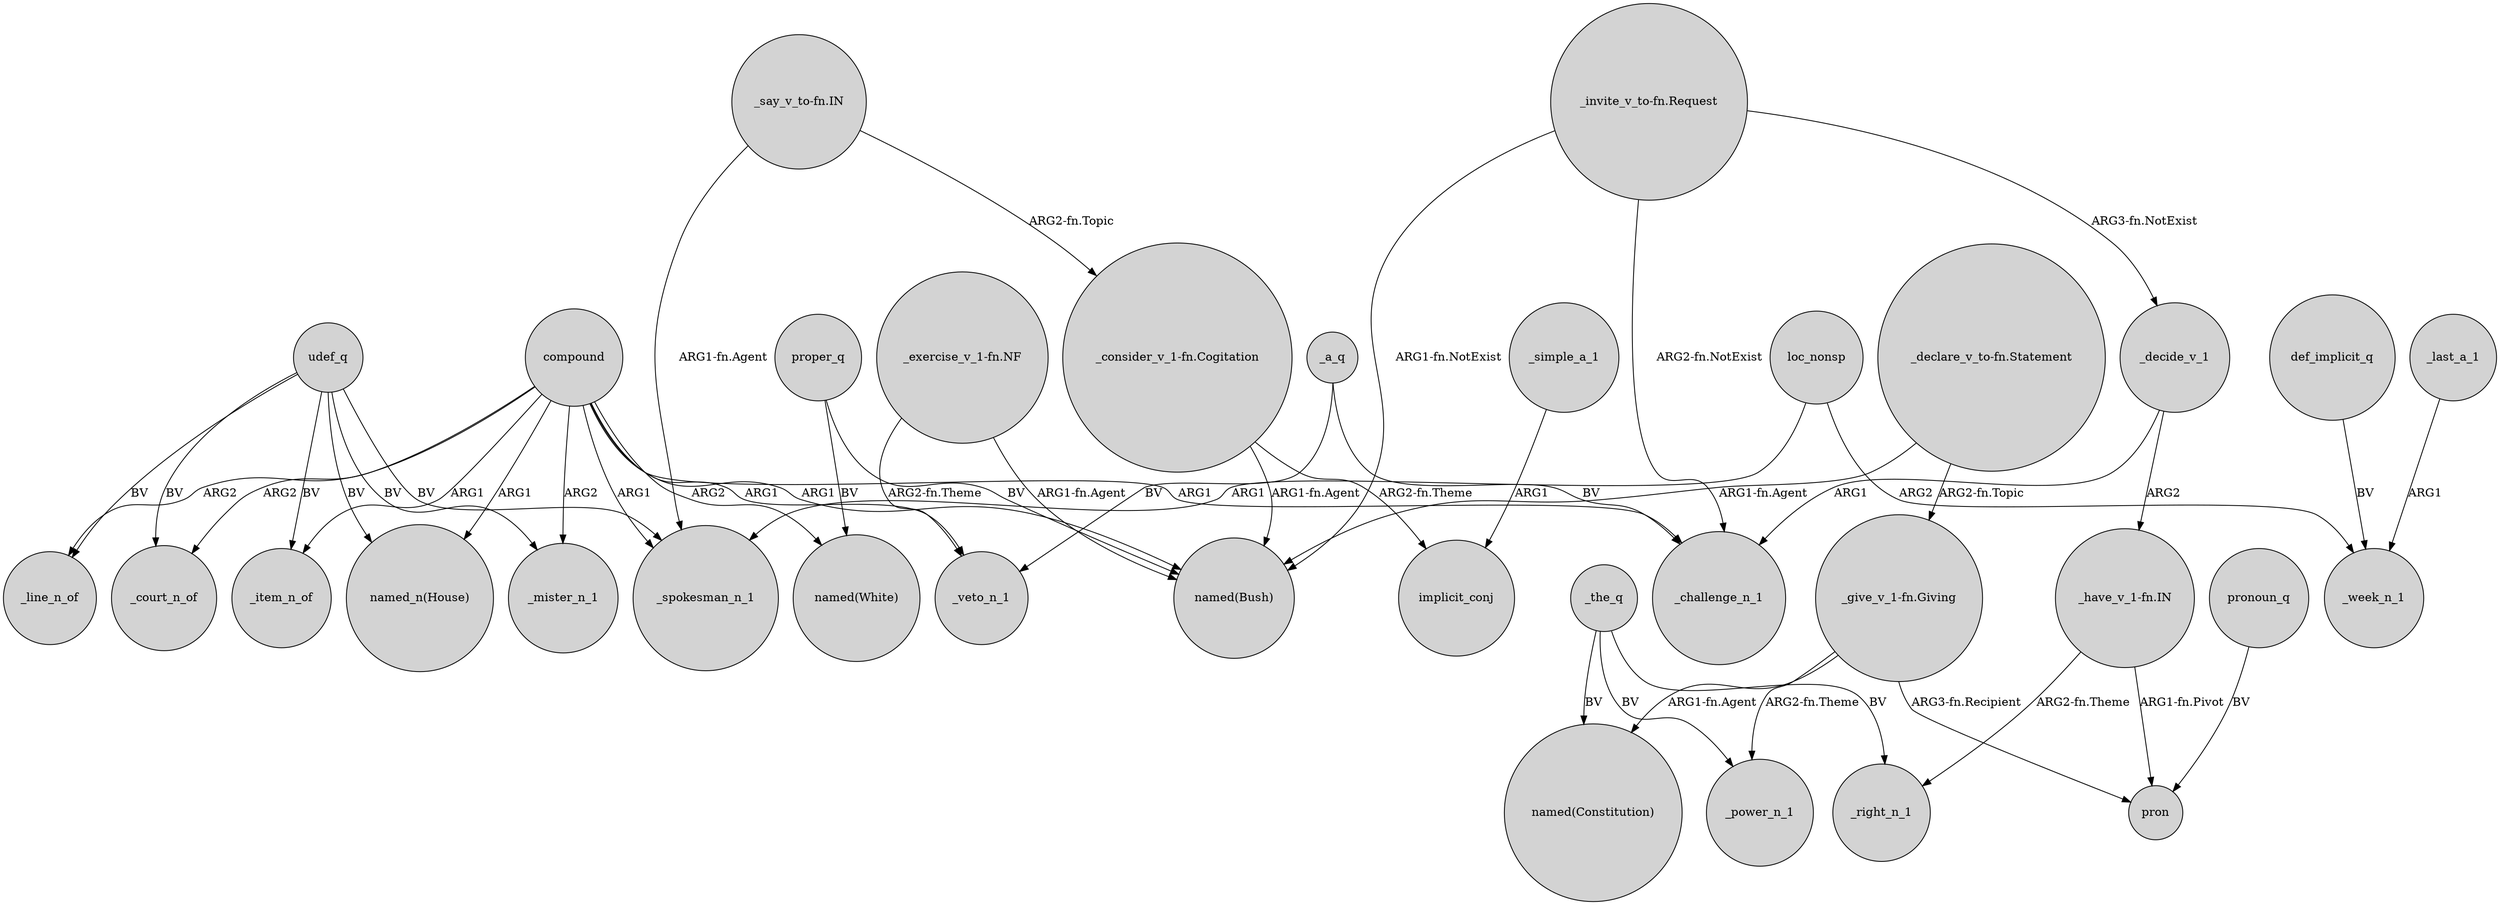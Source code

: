 digraph {
	node [shape=circle style=filled]
	udef_q -> "named_n(House)" [label=BV]
	compound -> _line_n_of [label=ARG2]
	_the_q -> _power_n_1 [label=BV]
	def_implicit_q -> _week_n_1 [label=BV]
	"_have_v_1-fn.IN" -> _right_n_1 [label="ARG2-fn.Theme"]
	"_exercise_v_1-fn.NF" -> "named(Bush)" [label="ARG1-fn.Agent"]
	loc_nonsp -> _spokesman_n_1 [label=ARG1]
	"_exercise_v_1-fn.NF" -> _veto_n_1 [label="ARG2-fn.Theme"]
	compound -> _mister_n_1 [label=ARG2]
	compound -> "named(White)" [label=ARG2]
	udef_q -> _court_n_of [label=BV]
	_decide_v_1 -> _challenge_n_1 [label=ARG1]
	udef_q -> _mister_n_1 [label=BV]
	"_give_v_1-fn.Giving" -> "named(Constitution)" [label="ARG1-fn.Agent"]
	"_say_v_to-fn.IN" -> "_consider_v_1-fn.Cogitation" [label="ARG2-fn.Topic"]
	compound -> "named_n(House)" [label=ARG1]
	"_declare_v_to-fn.Statement" -> "_give_v_1-fn.Giving" [label="ARG2-fn.Topic"]
	"_have_v_1-fn.IN" -> pron [label="ARG1-fn.Pivot"]
	udef_q -> _spokesman_n_1 [label=BV]
	"_invite_v_to-fn.Request" -> _challenge_n_1 [label="ARG2-fn.NotExist"]
	"_consider_v_1-fn.Cogitation" -> "named(Bush)" [label="ARG1-fn.Agent"]
	"_say_v_to-fn.IN" -> _spokesman_n_1 [label="ARG1-fn.Agent"]
	"_invite_v_to-fn.Request" -> "named(Bush)" [label="ARG1-fn.NotExist"]
	"_consider_v_1-fn.Cogitation" -> implicit_conj [label="ARG2-fn.Theme"]
	proper_q -> "named(White)" [label=BV]
	pronoun_q -> pron [label=BV]
	loc_nonsp -> _week_n_1 [label=ARG2]
	compound -> _item_n_of [label=ARG1]
	compound -> _spokesman_n_1 [label=ARG1]
	udef_q -> _item_n_of [label=BV]
	_a_q -> _challenge_n_1 [label=BV]
	_decide_v_1 -> "_have_v_1-fn.IN" [label=ARG2]
	"_invite_v_to-fn.Request" -> _decide_v_1 [label="ARG3-fn.NotExist"]
	compound -> _challenge_n_1 [label=ARG1]
	udef_q -> _line_n_of [label=BV]
	compound -> _court_n_of [label=ARG2]
	_last_a_1 -> _week_n_1 [label=ARG1]
	proper_q -> "named(Bush)" [label=BV]
	"_give_v_1-fn.Giving" -> _power_n_1 [label="ARG2-fn.Theme"]
	_simple_a_1 -> implicit_conj [label=ARG1]
	"_declare_v_to-fn.Statement" -> "named(Bush)" [label="ARG1-fn.Agent"]
	_the_q -> _right_n_1 [label=BV]
	_a_q -> _veto_n_1 [label=BV]
	_the_q -> "named(Constitution)" [label=BV]
	compound -> _veto_n_1 [label=ARG1]
	"_give_v_1-fn.Giving" -> pron [label="ARG3-fn.Recipient"]
	compound -> "named(Bush)" [label=ARG1]
}
